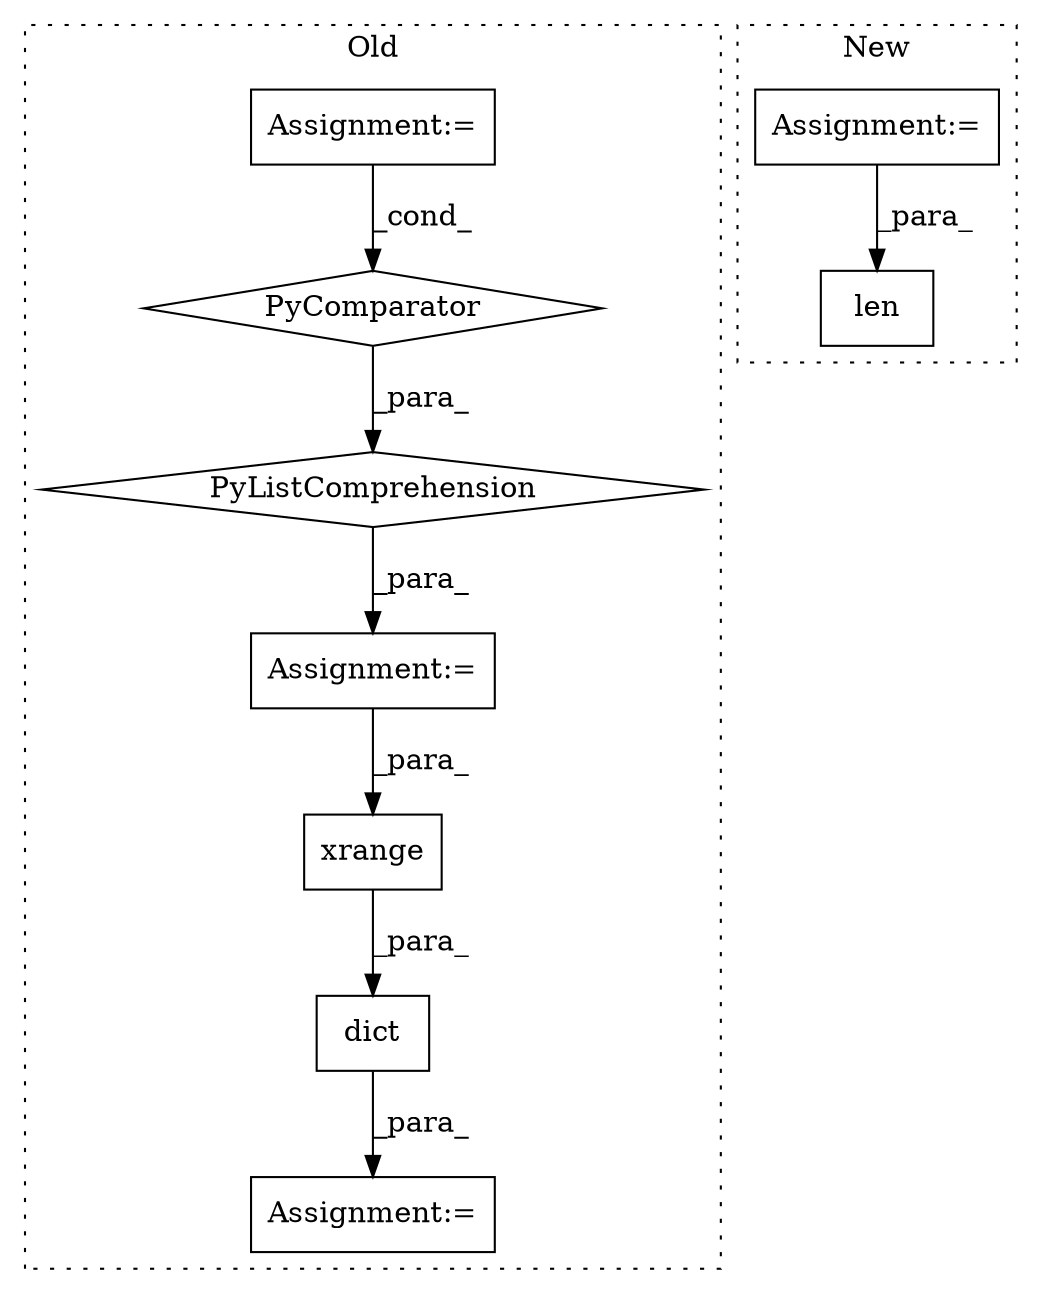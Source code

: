 digraph G {
subgraph cluster0 {
1 [label="xrange" a="32" s="2376,2391" l="7,1" shape="box"];
3 [label="Assignment:=" a="7" s="2349" l="1" shape="box"];
5 [label="dict" a="32" s="2350,2393" l="5,1" shape="box"];
6 [label="PyListComprehension" a="109" s="2173" l="129" shape="diamond"];
7 [label="PyComparator" a="113" s="2270" l="24" shape="diamond"];
8 [label="Assignment:=" a="7" s="2270" l="24" shape="box"];
9 [label="Assignment:=" a="7" s="2127" l="1" shape="box"];
label = "Old";
style="dotted";
}
subgraph cluster1 {
2 [label="len" a="32" s="1988,1999" l="4,1" shape="box"];
4 [label="Assignment:=" a="7" s="1698" l="5" shape="box"];
label = "New";
style="dotted";
}
1 -> 5 [label="_para_"];
4 -> 2 [label="_para_"];
5 -> 3 [label="_para_"];
6 -> 9 [label="_para_"];
7 -> 6 [label="_para_"];
8 -> 7 [label="_cond_"];
9 -> 1 [label="_para_"];
}